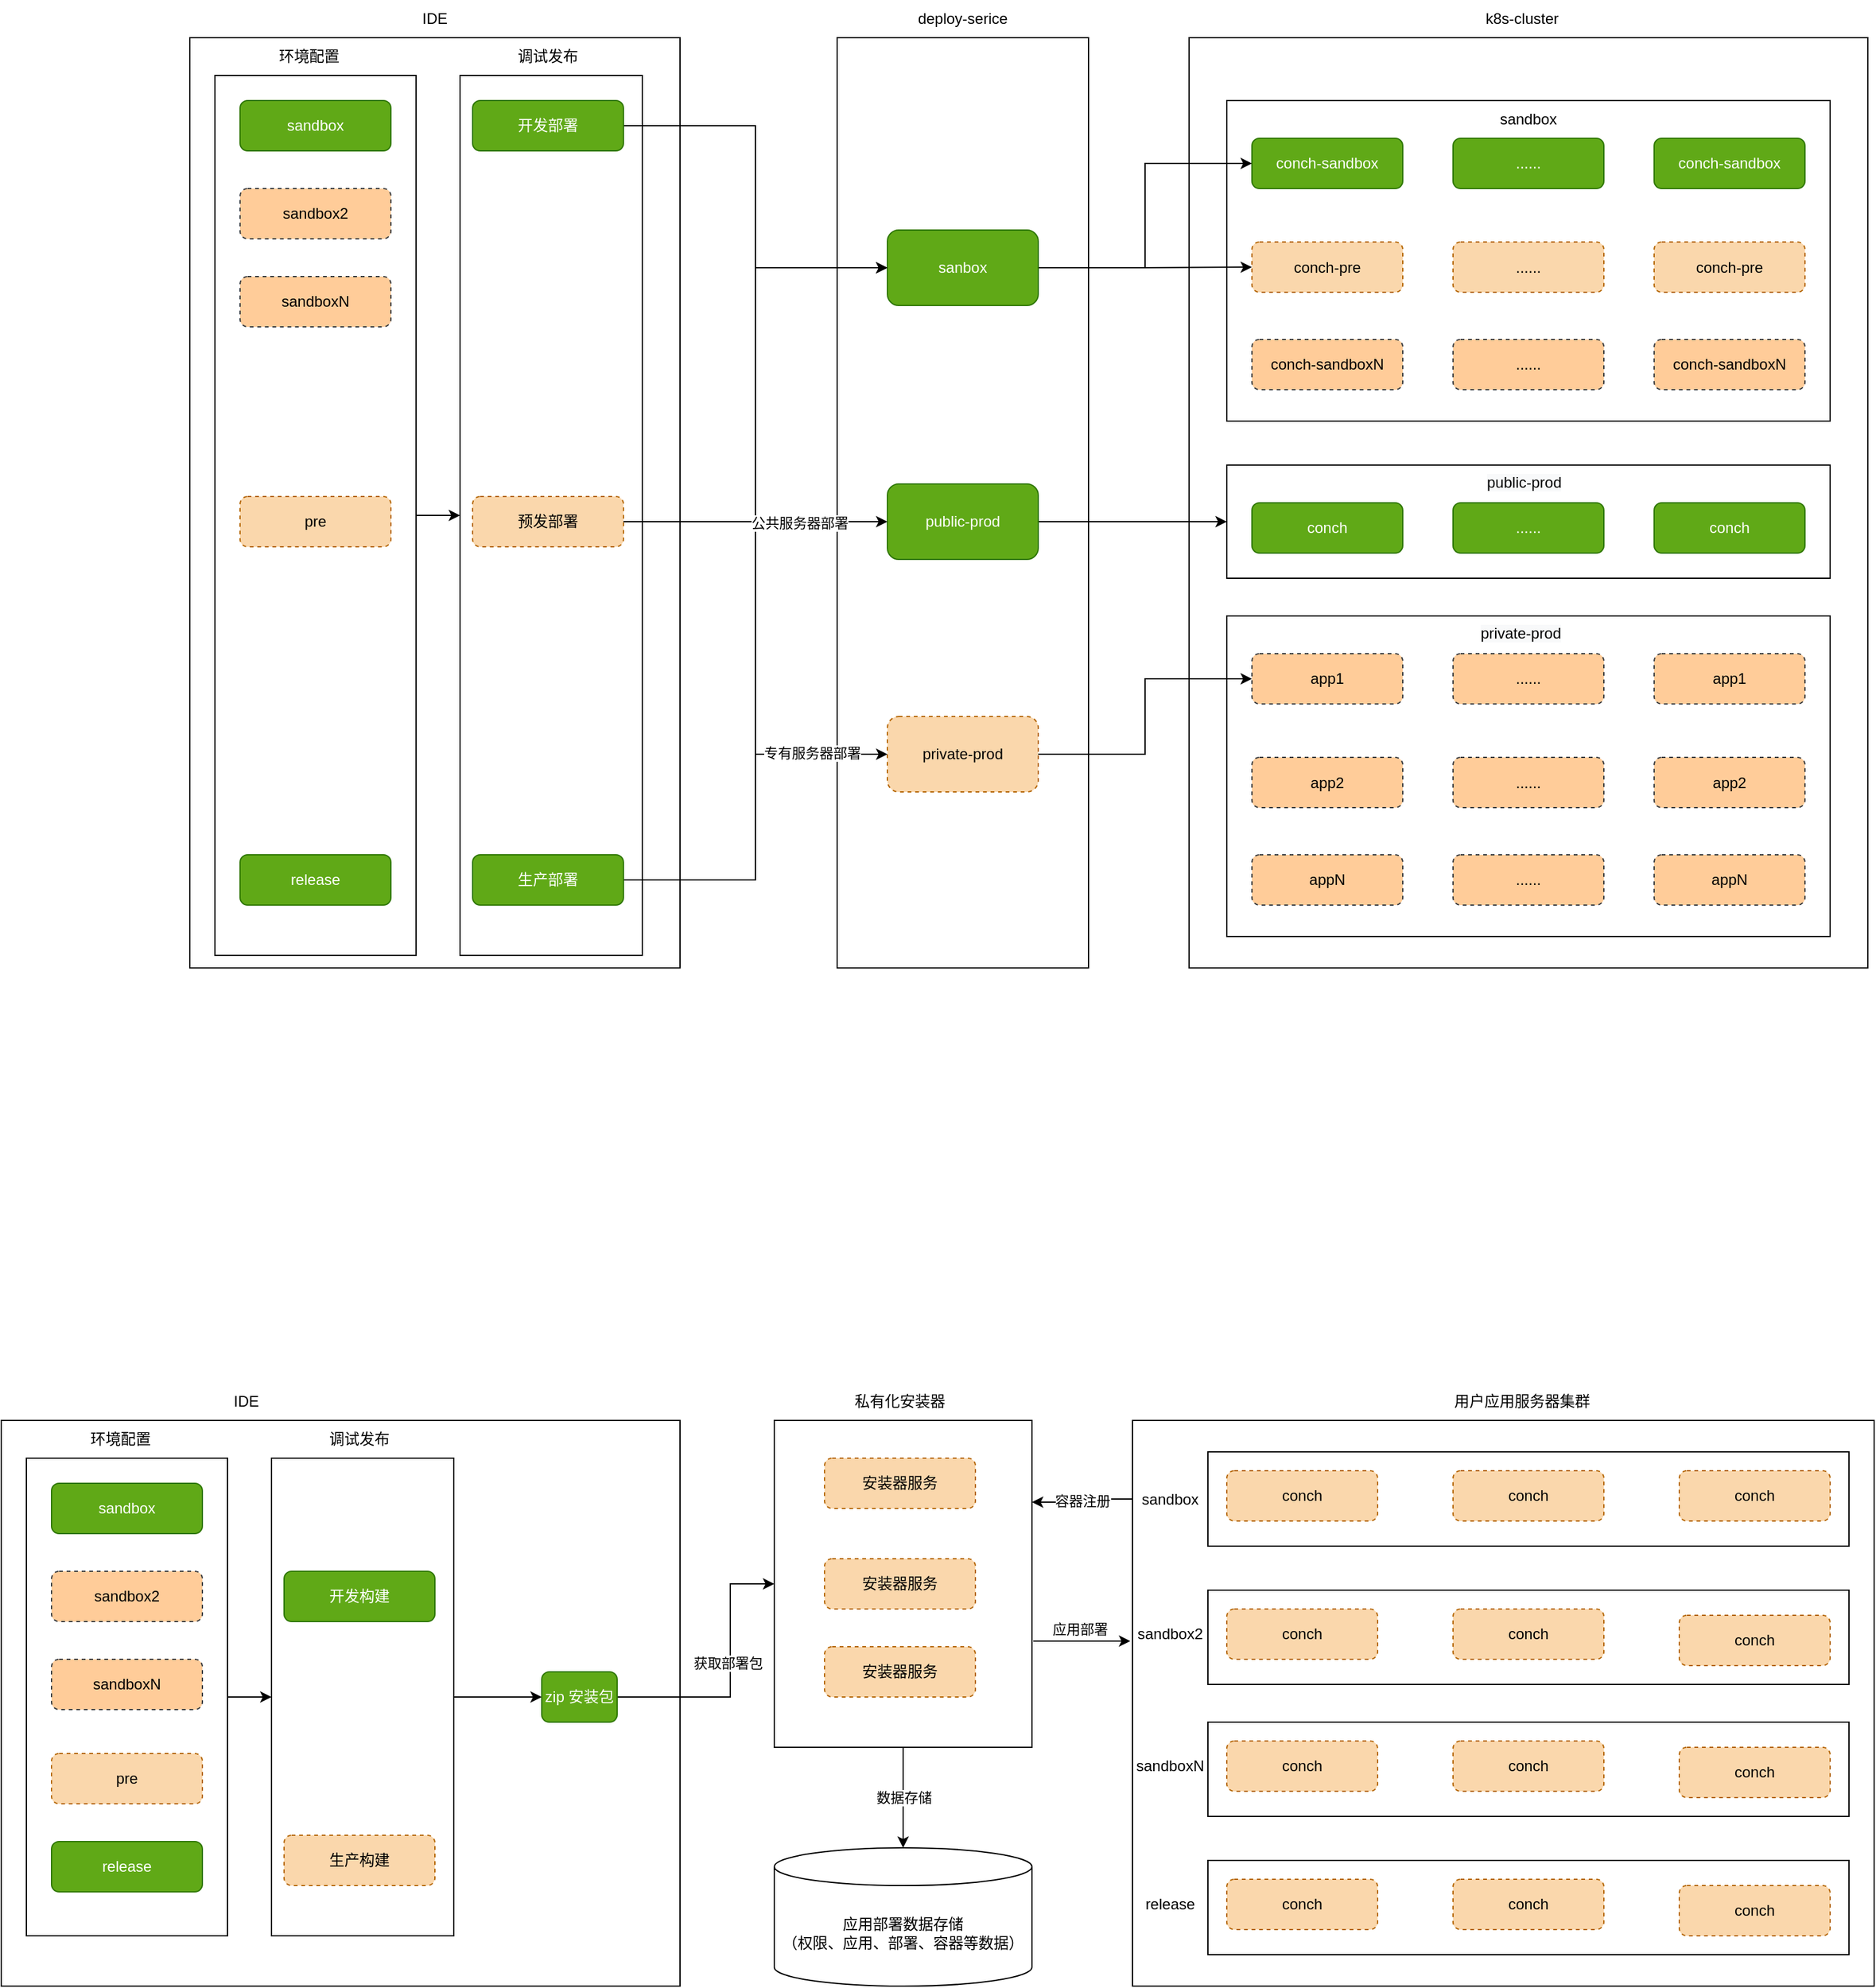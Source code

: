 <mxfile version="17.4.4" type="github">
  <diagram id="JbQxJkkLLPl125m9ytiG" name="第 1 页">
    <mxGraphModel dx="946" dy="614" grid="1" gridSize="10" guides="1" tooltips="1" connect="1" arrows="1" fold="1" page="1" pageScale="1" pageWidth="2339" pageHeight="3300" math="0" shadow="0">
      <root>
        <mxCell id="0" />
        <mxCell id="1" parent="0" />
        <mxCell id="aSiUqHWqFGhoxESpsvya-82" value="" style="rounded=0;whiteSpace=wrap;html=1;" vertex="1" parent="1">
          <mxGeometry x="340" y="1240" width="540" height="450" as="geometry" />
        </mxCell>
        <mxCell id="aSiUqHWqFGhoxESpsvya-84" value="" style="rounded=0;whiteSpace=wrap;html=1;" vertex="1" parent="1">
          <mxGeometry x="1240" y="1240" width="590" height="450" as="geometry" />
        </mxCell>
        <mxCell id="aSiUqHWqFGhoxESpsvya-149" value="" style="rounded=0;whiteSpace=wrap;html=1;strokeColor=#000000;" vertex="1" parent="1">
          <mxGeometry x="1300" y="1375" width="510" height="75" as="geometry" />
        </mxCell>
        <mxCell id="aSiUqHWqFGhoxESpsvya-148" value="" style="rounded=0;whiteSpace=wrap;html=1;strokeColor=#000000;" vertex="1" parent="1">
          <mxGeometry x="1300" y="1265" width="510" height="75" as="geometry" />
        </mxCell>
        <mxCell id="aSiUqHWqFGhoxESpsvya-60" value="" style="rounded=0;whiteSpace=wrap;html=1;" vertex="1" parent="1">
          <mxGeometry x="490" y="140" width="390" height="740" as="geometry" />
        </mxCell>
        <mxCell id="aSiUqHWqFGhoxESpsvya-67" value="" style="rounded=0;whiteSpace=wrap;html=1;strokeColor=#000000;" vertex="1" parent="1">
          <mxGeometry x="705" y="170" width="145" height="700" as="geometry" />
        </mxCell>
        <mxCell id="aSiUqHWqFGhoxESpsvya-35" value="" style="rounded=0;whiteSpace=wrap;html=1;" vertex="1" parent="1">
          <mxGeometry x="1285" y="140" width="540" height="740" as="geometry" />
        </mxCell>
        <mxCell id="aSiUqHWqFGhoxESpsvya-4" value="" style="rounded=0;whiteSpace=wrap;html=1;" vertex="1" parent="1">
          <mxGeometry x="1315" y="190" width="480" height="255" as="geometry" />
        </mxCell>
        <mxCell id="aSiUqHWqFGhoxESpsvya-5" value="" style="rounded=0;whiteSpace=wrap;html=1;" vertex="1" parent="1">
          <mxGeometry x="1315" y="480" width="480" height="90" as="geometry" />
        </mxCell>
        <mxCell id="aSiUqHWqFGhoxESpsvya-7" value="conch-sandbox" style="rounded=1;whiteSpace=wrap;html=1;fillColor=#60a917;fontColor=#ffffff;strokeColor=#2D7600;" vertex="1" parent="1">
          <mxGeometry x="1335" y="220" width="120" height="40" as="geometry" />
        </mxCell>
        <mxCell id="aSiUqHWqFGhoxESpsvya-10" value="......" style="rounded=1;whiteSpace=wrap;html=1;fillColor=#60a917;fontColor=#ffffff;strokeColor=#2D7600;" vertex="1" parent="1">
          <mxGeometry x="1495" y="220" width="120" height="40" as="geometry" />
        </mxCell>
        <mxCell id="aSiUqHWqFGhoxESpsvya-11" value="conch-sandbox" style="rounded=1;whiteSpace=wrap;html=1;fillColor=#60a917;fontColor=#ffffff;strokeColor=#2D7600;" vertex="1" parent="1">
          <mxGeometry x="1655" y="220" width="120" height="40" as="geometry" />
        </mxCell>
        <mxCell id="aSiUqHWqFGhoxESpsvya-12" value="conch-pre" style="rounded=1;whiteSpace=wrap;html=1;fillColor=#fad7ac;strokeColor=#b46504;dashed=1;" vertex="1" parent="1">
          <mxGeometry x="1335" y="302.5" width="120" height="40" as="geometry" />
        </mxCell>
        <mxCell id="aSiUqHWqFGhoxESpsvya-13" value="......" style="rounded=1;whiteSpace=wrap;html=1;fillColor=#fad7ac;strokeColor=#b46504;dashed=1;" vertex="1" parent="1">
          <mxGeometry x="1495" y="302.5" width="120" height="40" as="geometry" />
        </mxCell>
        <mxCell id="aSiUqHWqFGhoxESpsvya-14" value="conch-pre" style="rounded=1;whiteSpace=wrap;html=1;fillColor=#fad7ac;strokeColor=#b46504;dashed=1;" vertex="1" parent="1">
          <mxGeometry x="1655" y="302.5" width="120" height="40" as="geometry" />
        </mxCell>
        <mxCell id="aSiUqHWqFGhoxESpsvya-15" value="conch-sandboxN" style="rounded=1;whiteSpace=wrap;html=1;fillColor=#ffcc99;strokeColor=#36393d;dashed=1;" vertex="1" parent="1">
          <mxGeometry x="1335" y="380" width="120" height="40" as="geometry" />
        </mxCell>
        <mxCell id="aSiUqHWqFGhoxESpsvya-16" value="......" style="rounded=1;whiteSpace=wrap;html=1;fillColor=#ffcc99;strokeColor=#36393d;dashed=1;" vertex="1" parent="1">
          <mxGeometry x="1495" y="380" width="120" height="40" as="geometry" />
        </mxCell>
        <mxCell id="aSiUqHWqFGhoxESpsvya-17" value="conch-sandboxN" style="rounded=1;whiteSpace=wrap;html=1;fillColor=#ffcc99;strokeColor=#36393d;dashed=1;" vertex="1" parent="1">
          <mxGeometry x="1655" y="380" width="120" height="40" as="geometry" />
        </mxCell>
        <mxCell id="aSiUqHWqFGhoxESpsvya-19" value="conch" style="rounded=1;whiteSpace=wrap;html=1;fillColor=#60a917;fontColor=#ffffff;strokeColor=#2D7600;" vertex="1" parent="1">
          <mxGeometry x="1335" y="510" width="120" height="40" as="geometry" />
        </mxCell>
        <mxCell id="aSiUqHWqFGhoxESpsvya-20" value="......" style="rounded=1;whiteSpace=wrap;html=1;fillColor=#60a917;fontColor=#ffffff;strokeColor=#2D7600;" vertex="1" parent="1">
          <mxGeometry x="1495" y="510" width="120" height="40" as="geometry" />
        </mxCell>
        <mxCell id="aSiUqHWqFGhoxESpsvya-21" value="conch" style="rounded=1;whiteSpace=wrap;html=1;fillColor=#60a917;fontColor=#ffffff;strokeColor=#2D7600;" vertex="1" parent="1">
          <mxGeometry x="1655" y="510" width="120" height="40" as="geometry" />
        </mxCell>
        <mxCell id="aSiUqHWqFGhoxESpsvya-22" value="" style="rounded=0;whiteSpace=wrap;html=1;" vertex="1" parent="1">
          <mxGeometry x="1315" y="600" width="480" height="255" as="geometry" />
        </mxCell>
        <mxCell id="aSiUqHWqFGhoxESpsvya-23" value="app1" style="rounded=1;whiteSpace=wrap;html=1;fillColor=#ffcc99;strokeColor=#36393d;dashed=1;" vertex="1" parent="1">
          <mxGeometry x="1335" y="630" width="120" height="40" as="geometry" />
        </mxCell>
        <mxCell id="aSiUqHWqFGhoxESpsvya-24" value="......" style="rounded=1;whiteSpace=wrap;html=1;fillColor=#ffcc99;strokeColor=#36393d;dashed=1;" vertex="1" parent="1">
          <mxGeometry x="1495" y="630" width="120" height="40" as="geometry" />
        </mxCell>
        <mxCell id="aSiUqHWqFGhoxESpsvya-25" value="app1" style="rounded=1;whiteSpace=wrap;html=1;fillColor=#ffcc99;strokeColor=#36393d;dashed=1;" vertex="1" parent="1">
          <mxGeometry x="1655" y="630" width="120" height="40" as="geometry" />
        </mxCell>
        <mxCell id="aSiUqHWqFGhoxESpsvya-26" value="app2" style="rounded=1;whiteSpace=wrap;html=1;fillColor=#ffcc99;strokeColor=#36393d;dashed=1;" vertex="1" parent="1">
          <mxGeometry x="1335" y="712.5" width="120" height="40" as="geometry" />
        </mxCell>
        <mxCell id="aSiUqHWqFGhoxESpsvya-27" value="......" style="rounded=1;whiteSpace=wrap;html=1;fillColor=#ffcc99;strokeColor=#36393d;dashed=1;" vertex="1" parent="1">
          <mxGeometry x="1495" y="712.5" width="120" height="40" as="geometry" />
        </mxCell>
        <mxCell id="aSiUqHWqFGhoxESpsvya-28" value="app2" style="rounded=1;whiteSpace=wrap;html=1;fillColor=#ffcc99;strokeColor=#36393d;dashed=1;" vertex="1" parent="1">
          <mxGeometry x="1655" y="712.5" width="120" height="40" as="geometry" />
        </mxCell>
        <mxCell id="aSiUqHWqFGhoxESpsvya-29" value="appN" style="rounded=1;whiteSpace=wrap;html=1;fillColor=#ffcc99;strokeColor=#36393d;dashed=1;" vertex="1" parent="1">
          <mxGeometry x="1335" y="790" width="120" height="40" as="geometry" />
        </mxCell>
        <mxCell id="aSiUqHWqFGhoxESpsvya-30" value="......" style="rounded=1;whiteSpace=wrap;html=1;fillColor=#ffcc99;strokeColor=#36393d;dashed=1;" vertex="1" parent="1">
          <mxGeometry x="1495" y="790" width="120" height="40" as="geometry" />
        </mxCell>
        <mxCell id="aSiUqHWqFGhoxESpsvya-31" value="appN" style="rounded=1;whiteSpace=wrap;html=1;fillColor=#ffcc99;strokeColor=#36393d;dashed=1;" vertex="1" parent="1">
          <mxGeometry x="1655" y="790" width="120" height="40" as="geometry" />
        </mxCell>
        <mxCell id="aSiUqHWqFGhoxESpsvya-32" value="sandbox" style="text;html=1;strokeColor=none;fillColor=none;align=center;verticalAlign=middle;whiteSpace=wrap;rounded=0;" vertex="1" parent="1">
          <mxGeometry x="1525" y="190" width="60" height="30" as="geometry" />
        </mxCell>
        <mxCell id="aSiUqHWqFGhoxESpsvya-33" value="&lt;meta charset=&quot;utf-8&quot;&gt;&lt;span style=&quot;color: rgb(0, 0, 0); font-family: helvetica; font-size: 12px; font-style: normal; font-weight: 400; letter-spacing: normal; text-align: center; text-indent: 0px; text-transform: none; word-spacing: 0px; background-color: rgb(248, 249, 250); display: inline; float: none;&quot;&gt;public-prod&lt;/span&gt;" style="text;whiteSpace=wrap;html=1;" vertex="1" parent="1">
          <mxGeometry x="1520" y="480" width="80" height="30" as="geometry" />
        </mxCell>
        <mxCell id="aSiUqHWqFGhoxESpsvya-34" value="&lt;span style=&quot;color: rgb(0 , 0 , 0) ; font-family: &amp;#34;helvetica&amp;#34; ; font-size: 12px ; font-style: normal ; font-weight: 400 ; letter-spacing: normal ; text-align: center ; text-indent: 0px ; text-transform: none ; word-spacing: 0px ; background-color: rgb(248 , 249 , 250) ; display: inline ; float: none&quot;&gt;private-prod&lt;/span&gt;" style="text;whiteSpace=wrap;html=1;" vertex="1" parent="1">
          <mxGeometry x="1515" y="600" width="80" height="30" as="geometry" />
        </mxCell>
        <mxCell id="aSiUqHWqFGhoxESpsvya-37" value="k8s-cluster" style="text;html=1;strokeColor=none;fillColor=none;align=center;verticalAlign=middle;whiteSpace=wrap;rounded=0;" vertex="1" parent="1">
          <mxGeometry x="1500" y="110" width="100" height="30" as="geometry" />
        </mxCell>
        <mxCell id="aSiUqHWqFGhoxESpsvya-38" value="" style="rounded=0;whiteSpace=wrap;html=1;" vertex="1" parent="1">
          <mxGeometry x="1005" y="140" width="200" height="740" as="geometry" />
        </mxCell>
        <mxCell id="aSiUqHWqFGhoxESpsvya-52" style="edgeStyle=orthogonalEdgeStyle;rounded=0;orthogonalLoop=1;jettySize=auto;html=1;exitX=1;exitY=0.5;exitDx=0;exitDy=0;entryX=0;entryY=0.5;entryDx=0;entryDy=0;strokeColor=#000000;strokeWidth=1;" edge="1" parent="1" source="aSiUqHWqFGhoxESpsvya-39" target="aSiUqHWqFGhoxESpsvya-7">
          <mxGeometry relative="1" as="geometry" />
        </mxCell>
        <mxCell id="aSiUqHWqFGhoxESpsvya-58" style="edgeStyle=orthogonalEdgeStyle;rounded=0;orthogonalLoop=1;jettySize=auto;html=1;exitX=1;exitY=0.5;exitDx=0;exitDy=0;strokeColor=#000000;strokeWidth=1;" edge="1" parent="1" source="aSiUqHWqFGhoxESpsvya-39" target="aSiUqHWqFGhoxESpsvya-12">
          <mxGeometry relative="1" as="geometry" />
        </mxCell>
        <mxCell id="aSiUqHWqFGhoxESpsvya-39" value="sanbox" style="rounded=1;whiteSpace=wrap;html=1;fillColor=#60a917;fontColor=#ffffff;strokeColor=#2D7600;" vertex="1" parent="1">
          <mxGeometry x="1045" y="293" width="120" height="60" as="geometry" />
        </mxCell>
        <mxCell id="aSiUqHWqFGhoxESpsvya-62" style="edgeStyle=orthogonalEdgeStyle;rounded=0;orthogonalLoop=1;jettySize=auto;html=1;exitX=1;exitY=0.5;exitDx=0;exitDy=0;strokeColor=#000000;strokeWidth=1;" edge="1" parent="1" source="aSiUqHWqFGhoxESpsvya-41" target="aSiUqHWqFGhoxESpsvya-5">
          <mxGeometry relative="1" as="geometry" />
        </mxCell>
        <mxCell id="aSiUqHWqFGhoxESpsvya-41" value="public-prod" style="rounded=1;whiteSpace=wrap;html=1;fillColor=#60a917;fontColor=#ffffff;strokeColor=#2D7600;" vertex="1" parent="1">
          <mxGeometry x="1045" y="495" width="120" height="60" as="geometry" />
        </mxCell>
        <mxCell id="aSiUqHWqFGhoxESpsvya-64" style="edgeStyle=orthogonalEdgeStyle;rounded=0;orthogonalLoop=1;jettySize=auto;html=1;exitX=1;exitY=0.5;exitDx=0;exitDy=0;entryX=0;entryY=0.5;entryDx=0;entryDy=0;strokeColor=#000000;strokeWidth=1;" edge="1" parent="1" source="aSiUqHWqFGhoxESpsvya-42" target="aSiUqHWqFGhoxESpsvya-23">
          <mxGeometry relative="1" as="geometry" />
        </mxCell>
        <mxCell id="aSiUqHWqFGhoxESpsvya-42" value="private-prod" style="rounded=1;whiteSpace=wrap;html=1;fillColor=#fad7ac;strokeColor=#b46504;dashed=1;" vertex="1" parent="1">
          <mxGeometry x="1045" y="680" width="120" height="60" as="geometry" />
        </mxCell>
        <mxCell id="aSiUqHWqFGhoxESpsvya-43" value="deploy-serice" style="text;html=1;strokeColor=none;fillColor=none;align=center;verticalAlign=middle;whiteSpace=wrap;rounded=0;" vertex="1" parent="1">
          <mxGeometry x="1055" y="110" width="100" height="30" as="geometry" />
        </mxCell>
        <mxCell id="aSiUqHWqFGhoxESpsvya-56" style="edgeStyle=orthogonalEdgeStyle;rounded=0;orthogonalLoop=1;jettySize=auto;html=1;exitX=1;exitY=0.5;exitDx=0;exitDy=0;entryX=0;entryY=0.5;entryDx=0;entryDy=0;fillColor=#60a917;strokeColor=#000000;strokeWidth=1;" edge="1" parent="1" source="aSiUqHWqFGhoxESpsvya-50" target="aSiUqHWqFGhoxESpsvya-39">
          <mxGeometry relative="1" as="geometry" />
        </mxCell>
        <mxCell id="aSiUqHWqFGhoxESpsvya-50" value="开发部署" style="rounded=1;whiteSpace=wrap;html=1;fillColor=#60a917;fontColor=#ffffff;strokeColor=#2D7600;" vertex="1" parent="1">
          <mxGeometry x="715" y="190" width="120" height="40" as="geometry" />
        </mxCell>
        <mxCell id="aSiUqHWqFGhoxESpsvya-57" style="edgeStyle=orthogonalEdgeStyle;rounded=0;orthogonalLoop=1;jettySize=auto;html=1;exitX=1;exitY=0.5;exitDx=0;exitDy=0;entryX=0;entryY=0.5;entryDx=0;entryDy=0;strokeColor=#000000;strokeWidth=1;" edge="1" parent="1" source="aSiUqHWqFGhoxESpsvya-53" target="aSiUqHWqFGhoxESpsvya-39">
          <mxGeometry relative="1" as="geometry" />
        </mxCell>
        <mxCell id="aSiUqHWqFGhoxESpsvya-53" value="预发部署" style="rounded=1;whiteSpace=wrap;html=1;fillColor=#fad7ac;strokeColor=#b46504;dashed=1;" vertex="1" parent="1">
          <mxGeometry x="715" y="505" width="120" height="40" as="geometry" />
        </mxCell>
        <mxCell id="aSiUqHWqFGhoxESpsvya-59" style="edgeStyle=orthogonalEdgeStyle;rounded=0;orthogonalLoop=1;jettySize=auto;html=1;exitX=1;exitY=0.5;exitDx=0;exitDy=0;entryX=0;entryY=0.5;entryDx=0;entryDy=0;strokeColor=#000000;strokeWidth=1;" edge="1" parent="1" source="aSiUqHWqFGhoxESpsvya-54" target="aSiUqHWqFGhoxESpsvya-41">
          <mxGeometry relative="1" as="geometry" />
        </mxCell>
        <mxCell id="aSiUqHWqFGhoxESpsvya-66" value="公共服务器部署" style="edgeLabel;html=1;align=center;verticalAlign=middle;resizable=0;points=[];" vertex="1" connectable="0" parent="aSiUqHWqFGhoxESpsvya-59">
          <mxGeometry x="0.717" relative="1" as="geometry">
            <mxPoint y="1" as="offset" />
          </mxGeometry>
        </mxCell>
        <mxCell id="aSiUqHWqFGhoxESpsvya-63" style="edgeStyle=orthogonalEdgeStyle;rounded=0;orthogonalLoop=1;jettySize=auto;html=1;exitX=1;exitY=0.5;exitDx=0;exitDy=0;entryX=0;entryY=0.5;entryDx=0;entryDy=0;strokeColor=#000000;strokeWidth=1;" edge="1" parent="1" source="aSiUqHWqFGhoxESpsvya-54" target="aSiUqHWqFGhoxESpsvya-42">
          <mxGeometry relative="1" as="geometry" />
        </mxCell>
        <mxCell id="aSiUqHWqFGhoxESpsvya-65" value="专有服务器部署" style="edgeLabel;html=1;align=center;verticalAlign=middle;resizable=0;points=[];" vertex="1" connectable="0" parent="aSiUqHWqFGhoxESpsvya-63">
          <mxGeometry x="0.613" y="2" relative="1" as="geometry">
            <mxPoint y="1" as="offset" />
          </mxGeometry>
        </mxCell>
        <mxCell id="aSiUqHWqFGhoxESpsvya-54" value="生产部署" style="rounded=1;whiteSpace=wrap;html=1;fillColor=#60a917;fontColor=#ffffff;strokeColor=#2D7600;" vertex="1" parent="1">
          <mxGeometry x="715" y="790" width="120" height="40" as="geometry" />
        </mxCell>
        <mxCell id="aSiUqHWqFGhoxESpsvya-61" value="IDE" style="text;html=1;strokeColor=none;fillColor=none;align=center;verticalAlign=middle;whiteSpace=wrap;rounded=0;" vertex="1" parent="1">
          <mxGeometry x="635" y="110" width="100" height="30" as="geometry" />
        </mxCell>
        <mxCell id="aSiUqHWqFGhoxESpsvya-80" style="edgeStyle=orthogonalEdgeStyle;rounded=0;orthogonalLoop=1;jettySize=auto;html=1;exitX=1;exitY=0.5;exitDx=0;exitDy=0;entryX=0;entryY=0.5;entryDx=0;entryDy=0;strokeColor=#000000;strokeWidth=1;" edge="1" parent="1" source="aSiUqHWqFGhoxESpsvya-68" target="aSiUqHWqFGhoxESpsvya-67">
          <mxGeometry relative="1" as="geometry" />
        </mxCell>
        <mxCell id="aSiUqHWqFGhoxESpsvya-68" value="" style="rounded=0;whiteSpace=wrap;html=1;strokeColor=#000000;" vertex="1" parent="1">
          <mxGeometry x="510" y="170" width="160" height="700" as="geometry" />
        </mxCell>
        <mxCell id="aSiUqHWqFGhoxESpsvya-69" value="sandbox" style="rounded=1;whiteSpace=wrap;html=1;fillColor=#60a917;fontColor=#ffffff;strokeColor=#2D7600;" vertex="1" parent="1">
          <mxGeometry x="530" y="190" width="120" height="40" as="geometry" />
        </mxCell>
        <mxCell id="aSiUqHWqFGhoxESpsvya-70" value="sandbox2" style="rounded=1;whiteSpace=wrap;html=1;dashed=1;fillColor=#ffcc99;strokeColor=#36393d;" vertex="1" parent="1">
          <mxGeometry x="530" y="260" width="120" height="40" as="geometry" />
        </mxCell>
        <mxCell id="aSiUqHWqFGhoxESpsvya-72" value="sandboxN" style="rounded=1;whiteSpace=wrap;html=1;dashed=1;fillColor=#ffcc99;strokeColor=#36393d;" vertex="1" parent="1">
          <mxGeometry x="530" y="330" width="120" height="40" as="geometry" />
        </mxCell>
        <mxCell id="aSiUqHWqFGhoxESpsvya-73" value="环境配置" style="text;html=1;strokeColor=none;fillColor=none;align=center;verticalAlign=middle;whiteSpace=wrap;rounded=0;" vertex="1" parent="1">
          <mxGeometry x="555" y="140" width="60" height="30" as="geometry" />
        </mxCell>
        <mxCell id="aSiUqHWqFGhoxESpsvya-74" value="调试发布" style="text;html=1;strokeColor=none;fillColor=none;align=center;verticalAlign=middle;whiteSpace=wrap;rounded=0;" vertex="1" parent="1">
          <mxGeometry x="745" y="140" width="60" height="30" as="geometry" />
        </mxCell>
        <mxCell id="aSiUqHWqFGhoxESpsvya-75" value="pre" style="rounded=1;whiteSpace=wrap;html=1;fillColor=#fad7ac;strokeColor=#b46504;dashed=1;" vertex="1" parent="1">
          <mxGeometry x="530" y="505" width="120" height="40" as="geometry" />
        </mxCell>
        <mxCell id="aSiUqHWqFGhoxESpsvya-76" value="release" style="rounded=1;whiteSpace=wrap;html=1;fillColor=#60a917;fontColor=#ffffff;strokeColor=#2D7600;" vertex="1" parent="1">
          <mxGeometry x="530" y="790" width="120" height="40" as="geometry" />
        </mxCell>
        <mxCell id="aSiUqHWqFGhoxESpsvya-160" style="edgeStyle=orthogonalEdgeStyle;rounded=0;orthogonalLoop=1;jettySize=auto;html=1;exitX=1;exitY=0.5;exitDx=0;exitDy=0;strokeColor=#000000;strokeWidth=1;" edge="1" parent="1" source="aSiUqHWqFGhoxESpsvya-177" target="aSiUqHWqFGhoxESpsvya-113">
          <mxGeometry relative="1" as="geometry">
            <Array as="points">
              <mxPoint x="920" y="1460" />
              <mxPoint x="920" y="1370" />
            </Array>
          </mxGeometry>
        </mxCell>
        <mxCell id="aSiUqHWqFGhoxESpsvya-161" value="获取部署包" style="edgeLabel;html=1;align=center;verticalAlign=middle;resizable=0;points=[];" vertex="1" connectable="0" parent="aSiUqHWqFGhoxESpsvya-160">
          <mxGeometry x="0.103" y="3" relative="1" as="geometry">
            <mxPoint x="1" y="1" as="offset" />
          </mxGeometry>
        </mxCell>
        <mxCell id="aSiUqHWqFGhoxESpsvya-178" style="edgeStyle=orthogonalEdgeStyle;rounded=0;orthogonalLoop=1;jettySize=auto;html=1;exitX=1;exitY=0.5;exitDx=0;exitDy=0;entryX=0;entryY=0.5;entryDx=0;entryDy=0;strokeColor=#000000;strokeWidth=1;" edge="1" parent="1" source="aSiUqHWqFGhoxESpsvya-83" target="aSiUqHWqFGhoxESpsvya-177">
          <mxGeometry relative="1" as="geometry" />
        </mxCell>
        <mxCell id="aSiUqHWqFGhoxESpsvya-83" value="" style="rounded=0;whiteSpace=wrap;html=1;strokeColor=#000000;" vertex="1" parent="1">
          <mxGeometry x="555" y="1270" width="145" height="380" as="geometry" />
        </mxCell>
        <mxCell id="aSiUqHWqFGhoxESpsvya-112" value="用户应用服务器集群" style="text;html=1;strokeColor=none;fillColor=none;align=center;verticalAlign=middle;whiteSpace=wrap;rounded=0;" vertex="1" parent="1">
          <mxGeometry x="1490" y="1210" width="120" height="30" as="geometry" />
        </mxCell>
        <mxCell id="aSiUqHWqFGhoxESpsvya-157" style="edgeStyle=orthogonalEdgeStyle;rounded=0;orthogonalLoop=1;jettySize=auto;html=1;entryX=-0.003;entryY=0.39;entryDx=0;entryDy=0;entryPerimeter=0;strokeColor=#000000;strokeWidth=1;exitX=1.005;exitY=0.675;exitDx=0;exitDy=0;exitPerimeter=0;" edge="1" parent="1" source="aSiUqHWqFGhoxESpsvya-113" target="aSiUqHWqFGhoxESpsvya-84">
          <mxGeometry relative="1" as="geometry">
            <mxPoint x="1170" y="1416" as="sourcePoint" />
          </mxGeometry>
        </mxCell>
        <mxCell id="aSiUqHWqFGhoxESpsvya-158" value="应用部署" style="edgeLabel;html=1;align=center;verticalAlign=middle;resizable=0;points=[];" vertex="1" connectable="0" parent="aSiUqHWqFGhoxESpsvya-157">
          <mxGeometry x="-0.054" y="1" relative="1" as="geometry">
            <mxPoint y="-9" as="offset" />
          </mxGeometry>
        </mxCell>
        <mxCell id="aSiUqHWqFGhoxESpsvya-159" value="数据存储" style="edgeStyle=orthogonalEdgeStyle;rounded=0;orthogonalLoop=1;jettySize=auto;html=1;exitX=0.5;exitY=1;exitDx=0;exitDy=0;strokeColor=#000000;strokeWidth=1;" edge="1" parent="1" source="aSiUqHWqFGhoxESpsvya-113" target="aSiUqHWqFGhoxESpsvya-152">
          <mxGeometry relative="1" as="geometry" />
        </mxCell>
        <mxCell id="aSiUqHWqFGhoxESpsvya-113" value="" style="rounded=0;whiteSpace=wrap;html=1;" vertex="1" parent="1">
          <mxGeometry x="955" y="1240" width="205" height="260" as="geometry" />
        </mxCell>
        <mxCell id="aSiUqHWqFGhoxESpsvya-121" value="私有化安装器" style="text;html=1;strokeColor=none;fillColor=none;align=center;verticalAlign=middle;whiteSpace=wrap;rounded=0;" vertex="1" parent="1">
          <mxGeometry x="1005" y="1210" width="100" height="30" as="geometry" />
        </mxCell>
        <mxCell id="aSiUqHWqFGhoxESpsvya-123" value="开发构建" style="rounded=1;whiteSpace=wrap;html=1;fillColor=#60a917;fontColor=#ffffff;strokeColor=#2D7600;" vertex="1" parent="1">
          <mxGeometry x="565" y="1360" width="120" height="40" as="geometry" />
        </mxCell>
        <mxCell id="aSiUqHWqFGhoxESpsvya-125" value="生产构建" style="rounded=1;whiteSpace=wrap;html=1;fillColor=#fad7ac;strokeColor=#b46504;dashed=1;" vertex="1" parent="1">
          <mxGeometry x="565" y="1570" width="120" height="40" as="geometry" />
        </mxCell>
        <mxCell id="aSiUqHWqFGhoxESpsvya-131" value="IDE" style="text;html=1;strokeColor=none;fillColor=none;align=center;verticalAlign=middle;whiteSpace=wrap;rounded=0;" vertex="1" parent="1">
          <mxGeometry x="485" y="1210" width="100" height="30" as="geometry" />
        </mxCell>
        <mxCell id="aSiUqHWqFGhoxESpsvya-132" style="edgeStyle=orthogonalEdgeStyle;rounded=0;orthogonalLoop=1;jettySize=auto;html=1;exitX=1;exitY=0.5;exitDx=0;exitDy=0;entryX=0;entryY=0.5;entryDx=0;entryDy=0;strokeColor=#000000;strokeWidth=1;" edge="1" parent="1" source="aSiUqHWqFGhoxESpsvya-133" target="aSiUqHWqFGhoxESpsvya-83">
          <mxGeometry relative="1" as="geometry" />
        </mxCell>
        <mxCell id="aSiUqHWqFGhoxESpsvya-133" value="" style="rounded=0;whiteSpace=wrap;html=1;strokeColor=#000000;" vertex="1" parent="1">
          <mxGeometry x="360" y="1270" width="160" height="380" as="geometry" />
        </mxCell>
        <mxCell id="aSiUqHWqFGhoxESpsvya-134" value="sandbox" style="rounded=1;whiteSpace=wrap;html=1;fillColor=#60a917;fontColor=#ffffff;strokeColor=#2D7600;" vertex="1" parent="1">
          <mxGeometry x="380" y="1290" width="120" height="40" as="geometry" />
        </mxCell>
        <mxCell id="aSiUqHWqFGhoxESpsvya-135" value="sandbox2" style="rounded=1;whiteSpace=wrap;html=1;dashed=1;fillColor=#ffcc99;strokeColor=#36393d;" vertex="1" parent="1">
          <mxGeometry x="380" y="1360" width="120" height="40" as="geometry" />
        </mxCell>
        <mxCell id="aSiUqHWqFGhoxESpsvya-136" value="sandboxN" style="rounded=1;whiteSpace=wrap;html=1;dashed=1;fillColor=#ffcc99;strokeColor=#36393d;" vertex="1" parent="1">
          <mxGeometry x="380" y="1430" width="120" height="40" as="geometry" />
        </mxCell>
        <mxCell id="aSiUqHWqFGhoxESpsvya-137" value="环境配置" style="text;html=1;strokeColor=none;fillColor=none;align=center;verticalAlign=middle;whiteSpace=wrap;rounded=0;" vertex="1" parent="1">
          <mxGeometry x="405" y="1240" width="60" height="30" as="geometry" />
        </mxCell>
        <mxCell id="aSiUqHWqFGhoxESpsvya-138" value="调试发布" style="text;html=1;strokeColor=none;fillColor=none;align=center;verticalAlign=middle;whiteSpace=wrap;rounded=0;" vertex="1" parent="1">
          <mxGeometry x="595" y="1240" width="60" height="30" as="geometry" />
        </mxCell>
        <mxCell id="aSiUqHWqFGhoxESpsvya-139" value="pre" style="rounded=1;whiteSpace=wrap;html=1;fillColor=#fad7ac;strokeColor=#b46504;dashed=1;" vertex="1" parent="1">
          <mxGeometry x="380" y="1505" width="120" height="40" as="geometry" />
        </mxCell>
        <mxCell id="aSiUqHWqFGhoxESpsvya-141" value="conch" style="rounded=1;whiteSpace=wrap;html=1;fillColor=#fad7ac;strokeColor=#b46504;dashed=1;" vertex="1" parent="1">
          <mxGeometry x="1675" y="1280" width="120" height="40" as="geometry" />
        </mxCell>
        <mxCell id="aSiUqHWqFGhoxESpsvya-142" value="conch" style="rounded=1;whiteSpace=wrap;html=1;fillColor=#fad7ac;strokeColor=#b46504;dashed=1;" vertex="1" parent="1">
          <mxGeometry x="1315" y="1390" width="120" height="40" as="geometry" />
        </mxCell>
        <mxCell id="aSiUqHWqFGhoxESpsvya-143" value="conch" style="rounded=1;whiteSpace=wrap;html=1;fillColor=#fad7ac;strokeColor=#b46504;dashed=1;" vertex="1" parent="1">
          <mxGeometry x="1495" y="1390" width="120" height="40" as="geometry" />
        </mxCell>
        <mxCell id="aSiUqHWqFGhoxESpsvya-144" value="conch" style="rounded=1;whiteSpace=wrap;html=1;fillColor=#fad7ac;strokeColor=#b46504;dashed=1;" vertex="1" parent="1">
          <mxGeometry x="1315" y="1280" width="120" height="40" as="geometry" />
        </mxCell>
        <mxCell id="aSiUqHWqFGhoxESpsvya-145" value="conch" style="rounded=1;whiteSpace=wrap;html=1;fillColor=#fad7ac;strokeColor=#b46504;dashed=1;" vertex="1" parent="1">
          <mxGeometry x="1495" y="1280" width="120" height="40" as="geometry" />
        </mxCell>
        <mxCell id="aSiUqHWqFGhoxESpsvya-147" value="release" style="rounded=1;whiteSpace=wrap;html=1;fillColor=#60a917;fontColor=#ffffff;strokeColor=#2D7600;" vertex="1" parent="1">
          <mxGeometry x="380" y="1575" width="120" height="40" as="geometry" />
        </mxCell>
        <mxCell id="aSiUqHWqFGhoxESpsvya-156" value="容器注册" style="edgeStyle=orthogonalEdgeStyle;rounded=0;orthogonalLoop=1;jettySize=auto;html=1;exitX=0;exitY=0.5;exitDx=0;exitDy=0;entryX=1;entryY=0.25;entryDx=0;entryDy=0;strokeColor=#000000;strokeWidth=1;" edge="1" parent="1" source="aSiUqHWqFGhoxESpsvya-150" target="aSiUqHWqFGhoxESpsvya-113">
          <mxGeometry relative="1" as="geometry" />
        </mxCell>
        <mxCell id="aSiUqHWqFGhoxESpsvya-150" value="sandbox" style="text;html=1;strokeColor=none;fillColor=none;align=center;verticalAlign=middle;whiteSpace=wrap;rounded=0;" vertex="1" parent="1">
          <mxGeometry x="1240" y="1287.5" width="60" height="30" as="geometry" />
        </mxCell>
        <mxCell id="aSiUqHWqFGhoxESpsvya-151" value="sandbox2" style="text;html=1;strokeColor=none;fillColor=none;align=center;verticalAlign=middle;whiteSpace=wrap;rounded=0;" vertex="1" parent="1">
          <mxGeometry x="1240" y="1395" width="60" height="30" as="geometry" />
        </mxCell>
        <mxCell id="aSiUqHWqFGhoxESpsvya-152" value="应用部署数据存储&lt;br&gt;（权限、应用、部署、容器等数据）" style="shape=cylinder3;whiteSpace=wrap;html=1;boundedLbl=1;backgroundOutline=1;size=15;strokeColor=#000000;" vertex="1" parent="1">
          <mxGeometry x="955" y="1580" width="205" height="110" as="geometry" />
        </mxCell>
        <mxCell id="aSiUqHWqFGhoxESpsvya-163" value="安装器服务" style="rounded=1;whiteSpace=wrap;html=1;fillColor=#fad7ac;strokeColor=#b46504;dashed=1;" vertex="1" parent="1">
          <mxGeometry x="995" y="1270" width="120" height="40" as="geometry" />
        </mxCell>
        <mxCell id="aSiUqHWqFGhoxESpsvya-164" value="安装器服务" style="rounded=1;whiteSpace=wrap;html=1;fillColor=#fad7ac;strokeColor=#b46504;dashed=1;" vertex="1" parent="1">
          <mxGeometry x="995" y="1350" width="120" height="40" as="geometry" />
        </mxCell>
        <mxCell id="aSiUqHWqFGhoxESpsvya-165" value="安装器服务" style="rounded=1;whiteSpace=wrap;html=1;fillColor=#fad7ac;strokeColor=#b46504;dashed=1;" vertex="1" parent="1">
          <mxGeometry x="995" y="1420" width="120" height="40" as="geometry" />
        </mxCell>
        <mxCell id="aSiUqHWqFGhoxESpsvya-166" value="conch" style="rounded=1;whiteSpace=wrap;html=1;fillColor=#fad7ac;strokeColor=#b46504;dashed=1;" vertex="1" parent="1">
          <mxGeometry x="1675" y="1395" width="120" height="40" as="geometry" />
        </mxCell>
        <mxCell id="aSiUqHWqFGhoxESpsvya-167" value="" style="rounded=0;whiteSpace=wrap;html=1;strokeColor=#000000;" vertex="1" parent="1">
          <mxGeometry x="1300" y="1480" width="510" height="75" as="geometry" />
        </mxCell>
        <mxCell id="aSiUqHWqFGhoxESpsvya-168" value="conch" style="rounded=1;whiteSpace=wrap;html=1;fillColor=#fad7ac;strokeColor=#b46504;dashed=1;" vertex="1" parent="1">
          <mxGeometry x="1315" y="1495" width="120" height="40" as="geometry" />
        </mxCell>
        <mxCell id="aSiUqHWqFGhoxESpsvya-169" value="conch" style="rounded=1;whiteSpace=wrap;html=1;fillColor=#fad7ac;strokeColor=#b46504;dashed=1;" vertex="1" parent="1">
          <mxGeometry x="1495" y="1495" width="120" height="40" as="geometry" />
        </mxCell>
        <mxCell id="aSiUqHWqFGhoxESpsvya-170" value="sandboxN" style="text;html=1;strokeColor=none;fillColor=none;align=center;verticalAlign=middle;whiteSpace=wrap;rounded=0;" vertex="1" parent="1">
          <mxGeometry x="1240" y="1500" width="60" height="30" as="geometry" />
        </mxCell>
        <mxCell id="aSiUqHWqFGhoxESpsvya-171" value="conch" style="rounded=1;whiteSpace=wrap;html=1;fillColor=#fad7ac;strokeColor=#b46504;dashed=1;" vertex="1" parent="1">
          <mxGeometry x="1675" y="1500" width="120" height="40" as="geometry" />
        </mxCell>
        <mxCell id="aSiUqHWqFGhoxESpsvya-172" value="" style="rounded=0;whiteSpace=wrap;html=1;strokeColor=#000000;" vertex="1" parent="1">
          <mxGeometry x="1300" y="1590" width="510" height="75" as="geometry" />
        </mxCell>
        <mxCell id="aSiUqHWqFGhoxESpsvya-173" value="conch" style="rounded=1;whiteSpace=wrap;html=1;fillColor=#fad7ac;strokeColor=#b46504;dashed=1;" vertex="1" parent="1">
          <mxGeometry x="1315" y="1605" width="120" height="40" as="geometry" />
        </mxCell>
        <mxCell id="aSiUqHWqFGhoxESpsvya-174" value="conch" style="rounded=1;whiteSpace=wrap;html=1;fillColor=#fad7ac;strokeColor=#b46504;dashed=1;" vertex="1" parent="1">
          <mxGeometry x="1495" y="1605" width="120" height="40" as="geometry" />
        </mxCell>
        <mxCell id="aSiUqHWqFGhoxESpsvya-175" value="release" style="text;html=1;strokeColor=none;fillColor=none;align=center;verticalAlign=middle;whiteSpace=wrap;rounded=0;" vertex="1" parent="1">
          <mxGeometry x="1240" y="1610" width="60" height="30" as="geometry" />
        </mxCell>
        <mxCell id="aSiUqHWqFGhoxESpsvya-176" value="conch" style="rounded=1;whiteSpace=wrap;html=1;fillColor=#fad7ac;strokeColor=#b46504;dashed=1;" vertex="1" parent="1">
          <mxGeometry x="1675" y="1610" width="120" height="40" as="geometry" />
        </mxCell>
        <mxCell id="aSiUqHWqFGhoxESpsvya-177" value="zip 安装包" style="rounded=1;whiteSpace=wrap;html=1;strokeColor=#2D7600;fillColor=#60a917;fontColor=#ffffff;" vertex="1" parent="1">
          <mxGeometry x="770" y="1440" width="60" height="40" as="geometry" />
        </mxCell>
      </root>
    </mxGraphModel>
  </diagram>
</mxfile>
